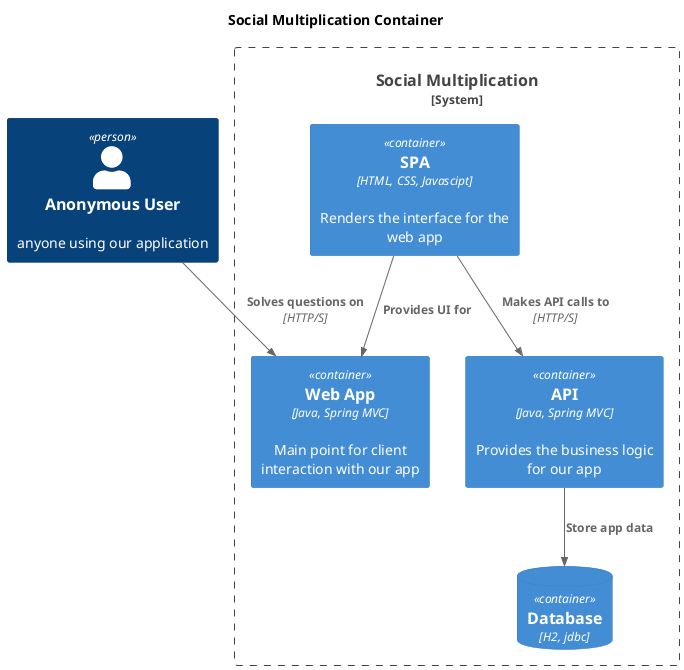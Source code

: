 @startuml social-multiplication
!include <C4/C4_Container>

title Social Multiplication Container

Person(person, "Anonymous User", "anyone using our application")

System_Boundary(boundary, "Social Multiplication", ){
    Container(web_app, "Web App", "Java, Spring MVC", "Main point for client interaction with our app")
    Container(spa, "SPA", "HTML, CSS, Javascipt", "Renders the interface for the web app")
    Container(api, "API", "Java, Spring MVC", "Provides the business logic for our app")
    ContainerDb(db, "Database", "H2, jdbc")
}

Rel(person, web_app, "Solves questions on", "HTTP/S")
Rel(spa, web_app, "Provides UI for")
Rel(spa, api, "Makes API calls to", "HTTP/S")
Rel(api, db, "Store app data")

@enduml